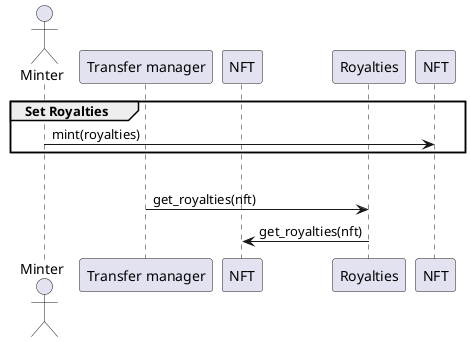@startuml
actor Minter as minter


participant "Transfer manager" as transfer_manager
participant "NFT" as nft
participant "Royalties" as royalties

group Set Royalties
    minter -> NFT : mint(royalties)
end

group Get royalties
    transfer_manager -> royalties: get_royalties(nft)
    royalties -> nft : get_royalties(nft)
@enduml
